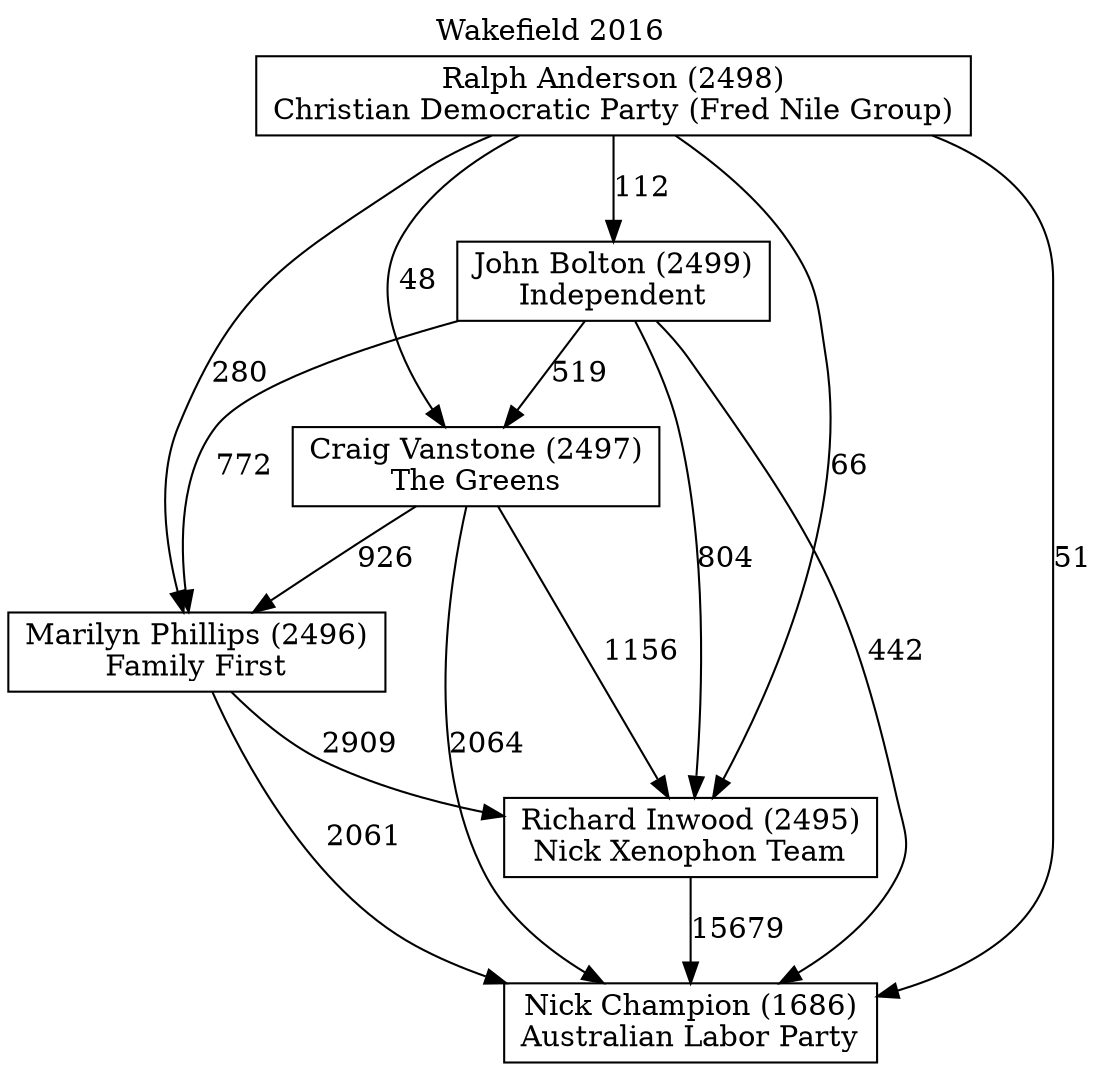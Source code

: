 // House preference flow
digraph "Nick Champion (1686)_Wakefield_2016" {
	graph [label="Wakefield 2016" labelloc=t mclimit=10]
	node [shape=box]
	"Marilyn Phillips (2496)" [label="Marilyn Phillips (2496)
Family First"]
	"Richard Inwood (2495)" [label="Richard Inwood (2495)
Nick Xenophon Team"]
	"Nick Champion (1686)" [label="Nick Champion (1686)
Australian Labor Party"]
	"Craig Vanstone (2497)" [label="Craig Vanstone (2497)
The Greens"]
	"Ralph Anderson (2498)" [label="Ralph Anderson (2498)
Christian Democratic Party (Fred Nile Group)"]
	"John Bolton (2499)" [label="John Bolton (2499)
Independent"]
	"Ralph Anderson (2498)" -> "Richard Inwood (2495)" [label=66]
	"Ralph Anderson (2498)" -> "John Bolton (2499)" [label=112]
	"Marilyn Phillips (2496)" -> "Richard Inwood (2495)" [label=2909]
	"Craig Vanstone (2497)" -> "Nick Champion (1686)" [label=2064]
	"Craig Vanstone (2497)" -> "Richard Inwood (2495)" [label=1156]
	"John Bolton (2499)" -> "Craig Vanstone (2497)" [label=519]
	"Marilyn Phillips (2496)" -> "Nick Champion (1686)" [label=2061]
	"John Bolton (2499)" -> "Marilyn Phillips (2496)" [label=772]
	"John Bolton (2499)" -> "Nick Champion (1686)" [label=442]
	"John Bolton (2499)" -> "Richard Inwood (2495)" [label=804]
	"Ralph Anderson (2498)" -> "Marilyn Phillips (2496)" [label=280]
	"Ralph Anderson (2498)" -> "Craig Vanstone (2497)" [label=48]
	"Richard Inwood (2495)" -> "Nick Champion (1686)" [label=15679]
	"Craig Vanstone (2497)" -> "Marilyn Phillips (2496)" [label=926]
	"Ralph Anderson (2498)" -> "Nick Champion (1686)" [label=51]
}
